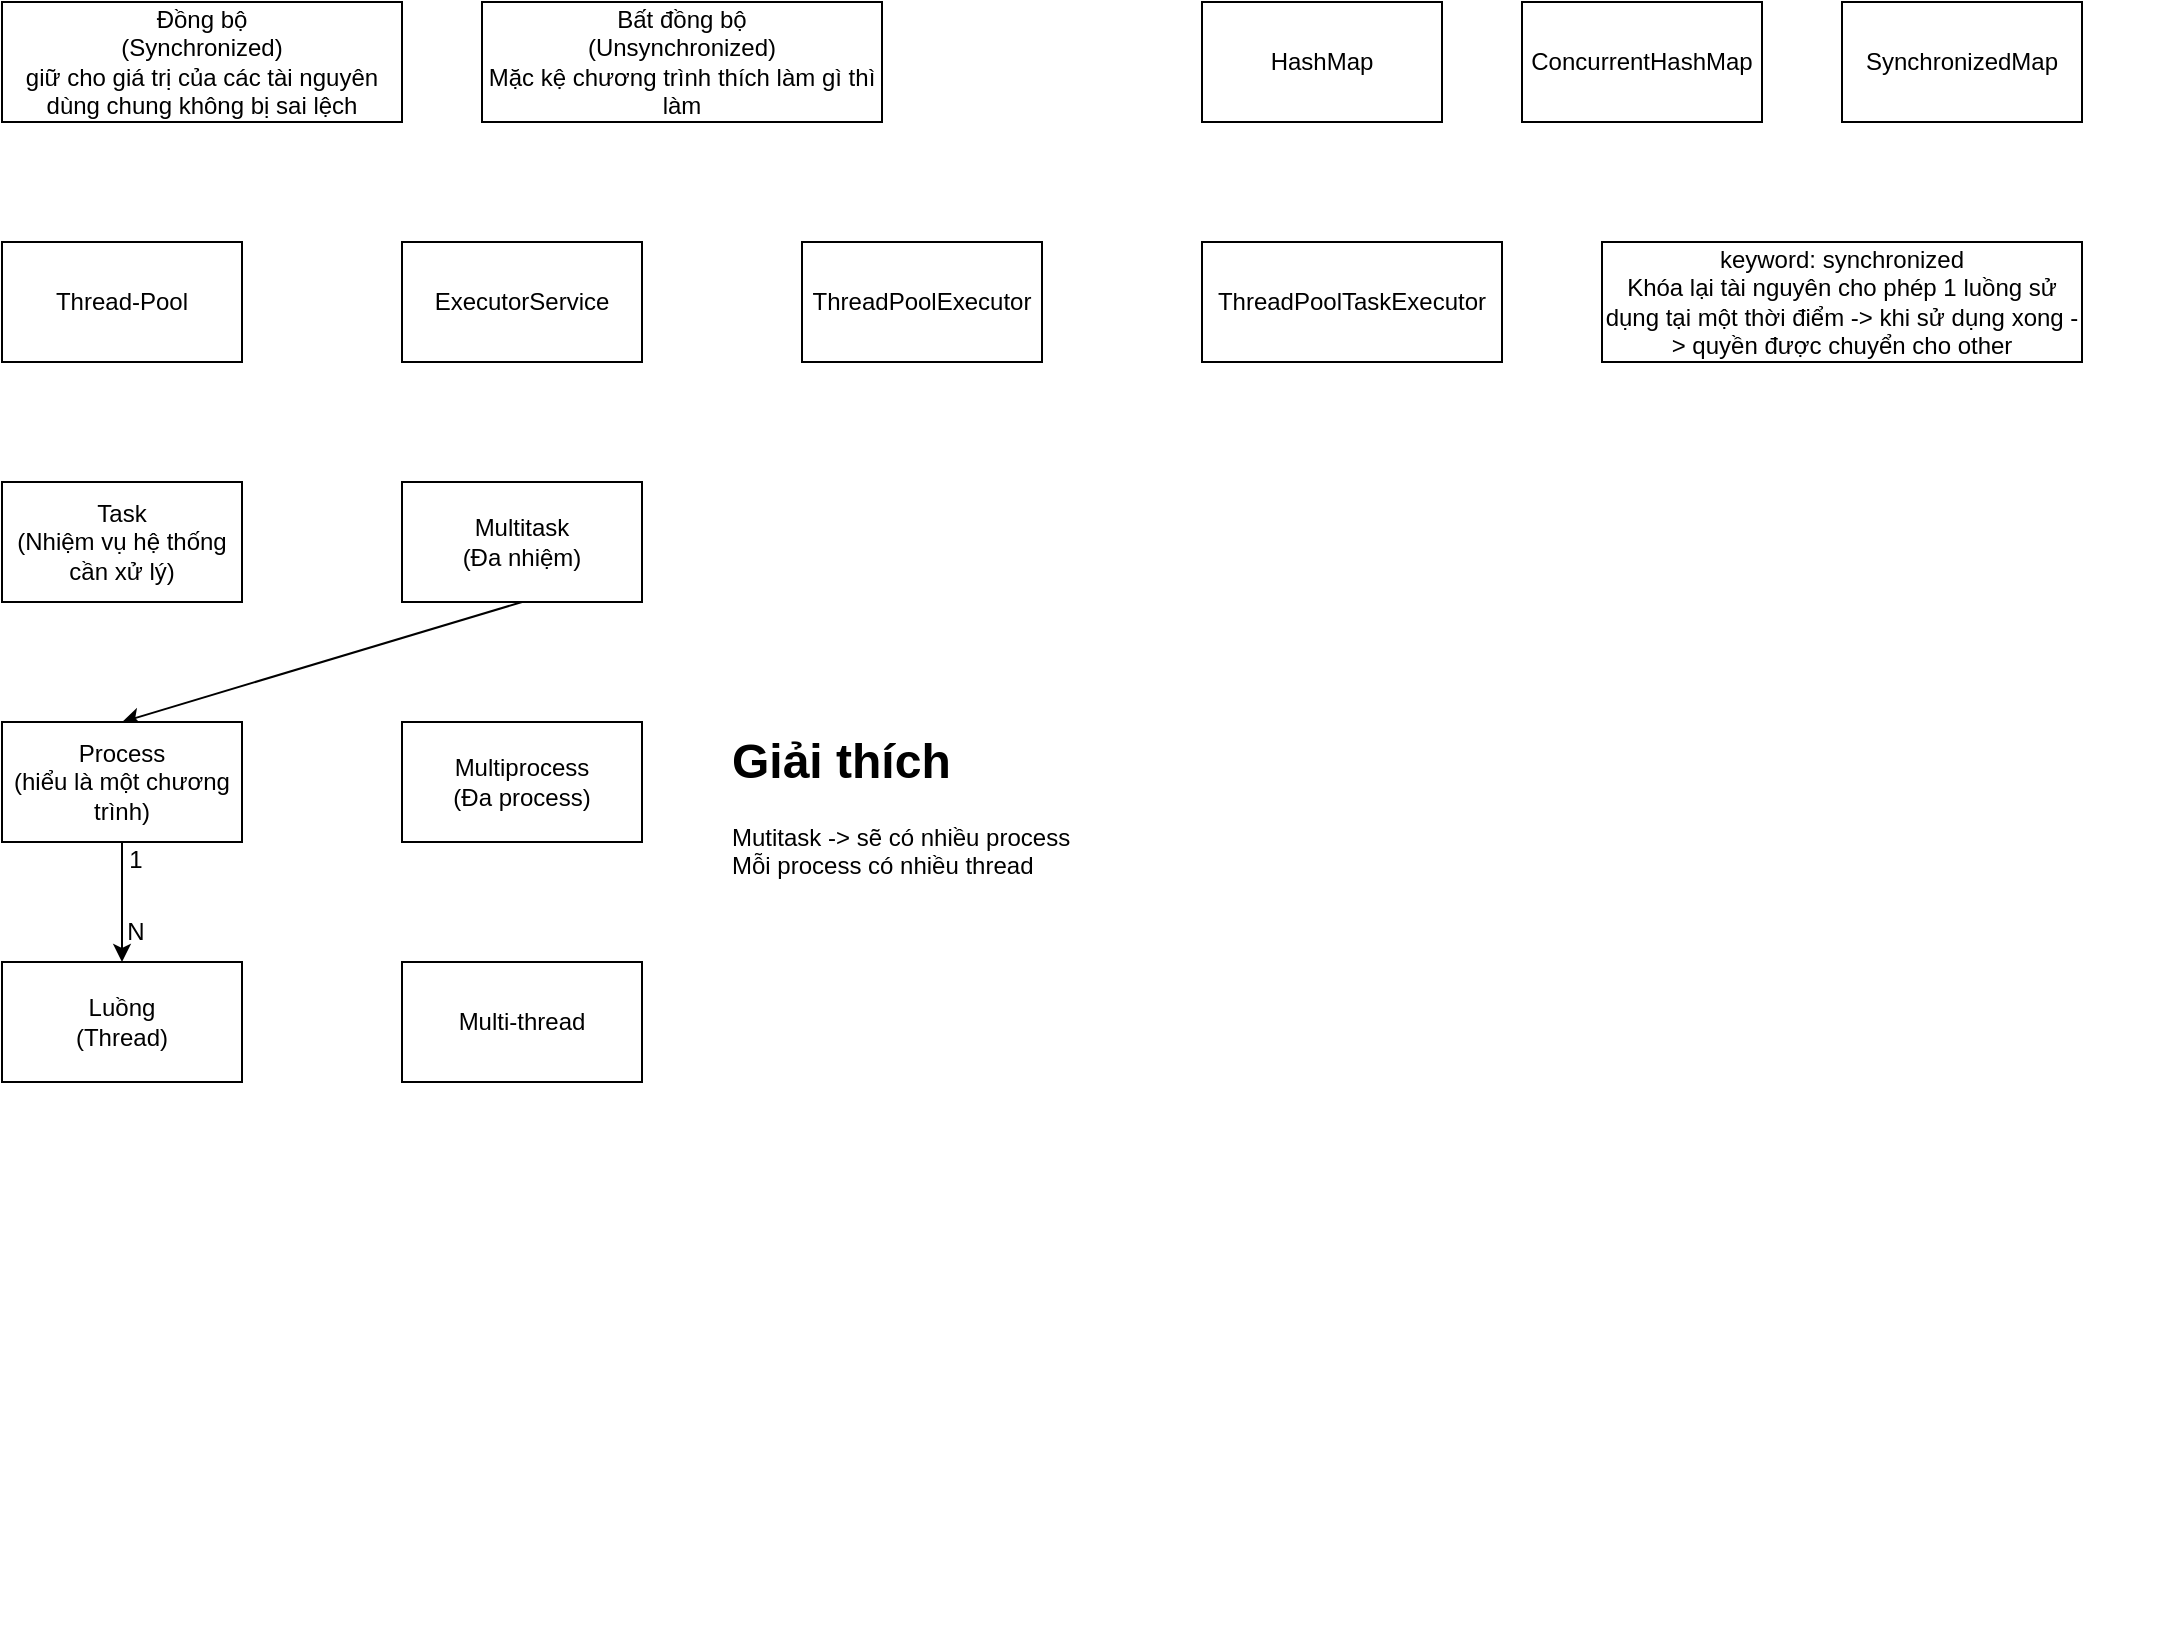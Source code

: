 <mxfile version="15.4.0" type="device"><diagram id="gvGXPzncbB1x_n88b2Cl" name="synch-and-unsynch"><mxGraphModel dx="1662" dy="832" grid="1" gridSize="10" guides="1" tooltips="1" connect="1" arrows="1" fold="1" page="1" pageScale="1" pageWidth="1169" pageHeight="827" math="0" shadow="0"><root><mxCell id="0"/><mxCell id="1" parent="0"/><mxCell id="IYOuJI1cBSD9XgEcT3F7-1" value="Đồng bộ&lt;br&gt;(Synchronized)&lt;br&gt;giữ cho giá trị của các tài nguyên dùng chung không bị sai lệch" style="rounded=0;whiteSpace=wrap;html=1;fillColor=#FFFFFF;" vertex="1" parent="1"><mxGeometry x="80" y="80" width="200" height="60" as="geometry"/></mxCell><mxCell id="IYOuJI1cBSD9XgEcT3F7-2" value="Bất đồng bộ&lt;br&gt;(Unsynchronized)&lt;br&gt;Mặc kệ chương trình thích làm gì thì làm" style="rounded=0;whiteSpace=wrap;html=1;fillColor=#FFFFFF;" vertex="1" parent="1"><mxGeometry x="320" y="80" width="200" height="60" as="geometry"/></mxCell><mxCell id="IYOuJI1cBSD9XgEcT3F7-3" value="Multi-thread" style="rounded=0;whiteSpace=wrap;html=1;fillColor=#FFFFFF;" vertex="1" parent="1"><mxGeometry x="280" y="560" width="120" height="60" as="geometry"/></mxCell><mxCell id="IYOuJI1cBSD9XgEcT3F7-4" value="Luồng&lt;br&gt;(Thread)" style="rounded=0;whiteSpace=wrap;html=1;fillColor=#FFFFFF;" vertex="1" parent="1"><mxGeometry x="80" y="560" width="120" height="60" as="geometry"/></mxCell><mxCell id="IYOuJI1cBSD9XgEcT3F7-5" value="Thread-Pool" style="rounded=0;whiteSpace=wrap;html=1;fillColor=#FFFFFF;" vertex="1" parent="1"><mxGeometry x="80" y="200" width="120" height="60" as="geometry"/></mxCell><mxCell id="IYOuJI1cBSD9XgEcT3F7-6" value="HashMap" style="rounded=0;whiteSpace=wrap;html=1;fillColor=#FFFFFF;" vertex="1" parent="1"><mxGeometry x="680" y="80" width="120" height="60" as="geometry"/></mxCell><mxCell id="IYOuJI1cBSD9XgEcT3F7-7" value="ConcurrentHashMap" style="rounded=0;whiteSpace=wrap;html=1;fillColor=#FFFFFF;" vertex="1" parent="1"><mxGeometry x="840" y="80" width="120" height="60" as="geometry"/></mxCell><mxCell id="IYOuJI1cBSD9XgEcT3F7-8" value="SynchronizedMap" style="rounded=0;whiteSpace=wrap;html=1;fillColor=#FFFFFF;" vertex="1" parent="1"><mxGeometry x="1000" y="80" width="120" height="60" as="geometry"/></mxCell><mxCell id="IYOuJI1cBSD9XgEcT3F7-9" value="keyword: synchronized&lt;br&gt;Khóa lại tài nguyên cho phép 1 luồng sử dụng tại một thời điểm -&amp;gt; khi sử dụng xong -&amp;gt; quyền được chuyển cho other" style="rounded=0;whiteSpace=wrap;html=1;" vertex="1" parent="1"><mxGeometry x="880" y="200" width="240" height="60" as="geometry"/></mxCell><mxCell id="IYOuJI1cBSD9XgEcT3F7-10" value="ExecutorService" style="rounded=0;whiteSpace=wrap;html=1;fillColor=#FFFFFF;" vertex="1" parent="1"><mxGeometry x="280" y="200" width="120" height="60" as="geometry"/></mxCell><mxCell id="IYOuJI1cBSD9XgEcT3F7-11" value="ThreadPoolExecutor" style="rounded=0;whiteSpace=wrap;html=1;fillColor=#FFFFFF;" vertex="1" parent="1"><mxGeometry x="480" y="200" width="120" height="60" as="geometry"/></mxCell><mxCell id="IYOuJI1cBSD9XgEcT3F7-12" value="" style="shape=image;verticalLabelPosition=bottom;labelBackgroundColor=#ffffff;verticalAlign=top;aspect=fixed;imageAspect=0;image=https://images.viblo.asia/2d71e751-0beb-4c90-8140-b1eb6cfe7dfc.png;" vertex="1" parent="1"><mxGeometry x="640" y="400" width="520" height="152" as="geometry"/></mxCell><mxCell id="IYOuJI1cBSD9XgEcT3F7-13" value="" style="shape=image;verticalLabelPosition=bottom;labelBackgroundColor=#ffffff;verticalAlign=top;aspect=fixed;imageAspect=0;image=https://images.viblo.asia/2bba6944-3fd5-4efc-8205-287b91f535e4.png;" vertex="1" parent="1"><mxGeometry x="640" y="600" width="520" height="291" as="geometry"/></mxCell><mxCell id="IYOuJI1cBSD9XgEcT3F7-14" value="ThreadPoolTaskExecutor" style="rounded=0;whiteSpace=wrap;html=1;fillColor=#FFFFFF;" vertex="1" parent="1"><mxGeometry x="680" y="200" width="150" height="60" as="geometry"/></mxCell><mxCell id="IYOuJI1cBSD9XgEcT3F7-19" style="rounded=0;orthogonalLoop=1;jettySize=auto;html=1;exitX=0.5;exitY=1;exitDx=0;exitDy=0;entryX=0.5;entryY=0;entryDx=0;entryDy=0;" edge="1" parent="1" source="IYOuJI1cBSD9XgEcT3F7-15" target="IYOuJI1cBSD9XgEcT3F7-17"><mxGeometry relative="1" as="geometry"/></mxCell><mxCell id="IYOuJI1cBSD9XgEcT3F7-15" value="Multitask&lt;br&gt;(Đa nhiệm)" style="rounded=0;whiteSpace=wrap;html=1;fillColor=#FFFFFF;" vertex="1" parent="1"><mxGeometry x="280" y="320" width="120" height="60" as="geometry"/></mxCell><mxCell id="IYOuJI1cBSD9XgEcT3F7-16" value="Task&lt;br&gt;(Nhiệm vụ hệ thống cần xử lý)" style="rounded=0;whiteSpace=wrap;html=1;fillColor=#FFFFFF;" vertex="1" parent="1"><mxGeometry x="80" y="320" width="120" height="60" as="geometry"/></mxCell><mxCell id="IYOuJI1cBSD9XgEcT3F7-20" style="edgeStyle=none;rounded=0;orthogonalLoop=1;jettySize=auto;html=1;entryX=0.5;entryY=0;entryDx=0;entryDy=0;" edge="1" parent="1" source="IYOuJI1cBSD9XgEcT3F7-17" target="IYOuJI1cBSD9XgEcT3F7-4"><mxGeometry relative="1" as="geometry"/></mxCell><mxCell id="IYOuJI1cBSD9XgEcT3F7-17" value="Process&lt;br&gt;(hiểu là một chương trình)" style="rounded=0;whiteSpace=wrap;html=1;fillColor=#FFFFFF;" vertex="1" parent="1"><mxGeometry x="80" y="440" width="120" height="60" as="geometry"/></mxCell><mxCell id="IYOuJI1cBSD9XgEcT3F7-18" value="Multiprocess&lt;br&gt;(Đa process)" style="rounded=0;whiteSpace=wrap;html=1;fillColor=#FFFFFF;" vertex="1" parent="1"><mxGeometry x="280" y="440" width="120" height="60" as="geometry"/></mxCell><mxCell id="IYOuJI1cBSD9XgEcT3F7-23" value="" style="group" vertex="1" connectable="0" parent="1"><mxGeometry x="117" y="494" width="60" height="66" as="geometry"/></mxCell><mxCell id="IYOuJI1cBSD9XgEcT3F7-21" value="1" style="text;html=1;strokeColor=none;fillColor=none;align=center;verticalAlign=middle;whiteSpace=wrap;rounded=0;" vertex="1" parent="IYOuJI1cBSD9XgEcT3F7-23"><mxGeometry width="60" height="30" as="geometry"/></mxCell><mxCell id="IYOuJI1cBSD9XgEcT3F7-22" value="N" style="text;html=1;strokeColor=none;fillColor=none;align=center;verticalAlign=middle;whiteSpace=wrap;rounded=0;" vertex="1" parent="IYOuJI1cBSD9XgEcT3F7-23"><mxGeometry y="36" width="60" height="30" as="geometry"/></mxCell><mxCell id="IYOuJI1cBSD9XgEcT3F7-24" value="&lt;h1&gt;Giải thích&lt;/h1&gt;&lt;div&gt;Mutitask -&amp;gt; sẽ có nhiều process&lt;/div&gt;&lt;div&gt;Mỗi process có nhiều thread&lt;/div&gt;&lt;div&gt;&lt;br&gt;&lt;/div&gt;" style="text;html=1;strokeColor=none;fillColor=none;spacing=5;spacingTop=-20;whiteSpace=wrap;overflow=hidden;rounded=0;" vertex="1" parent="1"><mxGeometry x="440" y="440" width="190" height="120" as="geometry"/></mxCell></root></mxGraphModel></diagram></mxfile>